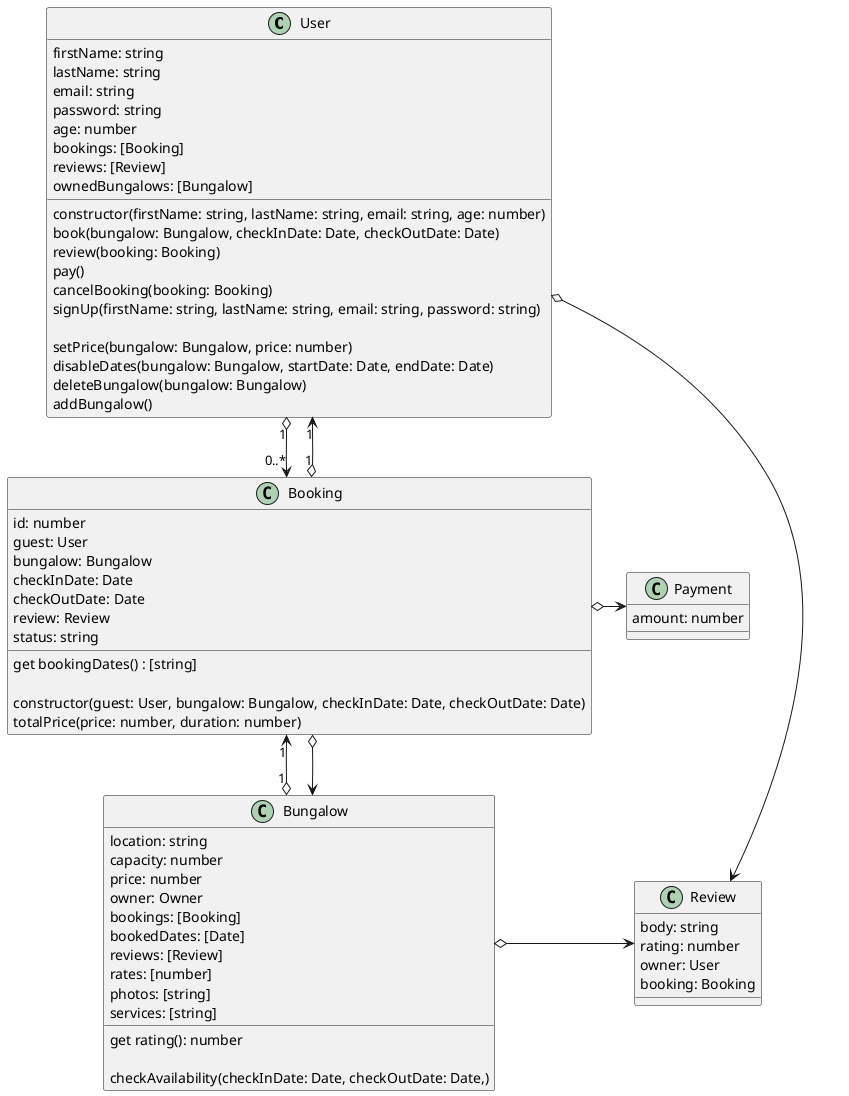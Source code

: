 @startuml Bungalow Booking Class Diagram
class User{
    firstName: string
    lastName: string
    email: string
    password: string
    age: number
    bookings: [Booking]
    reviews: [Review]
    ownedBungalows: [Bungalow]

    constructor(firstName: string, lastName: string, email: string, age: number)
    book(bungalow: Bungalow, checkInDate: Date, checkOutDate: Date)
    review(booking: Booking)
    pay()
    cancelBooking(booking: Booking)
    signUp(firstName: string, lastName: string, email: string, password: string)

    setPrice(bungalow: Bungalow, price: number)
    disableDates(bungalow: Bungalow, startDate: Date, endDate: Date)
    deleteBungalow(bungalow: Bungalow)
    addBungalow()
}

class Bungalow{
    location: string
    capacity: number
    price: number
    owner: Owner
    bookings: [Booking]
    bookedDates: [Date]
    reviews: [Review]
    rates: [number]
    photos: [string]
    services: [string]
    get rating(): number

    checkAvailability(checkInDate: Date, checkOutDate: Date,)

}

class Booking{
    id: number
    guest: User
    bungalow: Bungalow
    checkInDate: Date
    checkOutDate: Date
    review: Review
    status: string
    get bookingDates() : [string]

    constructor(guest: User, bungalow: Bungalow, checkInDate: Date, checkOutDate: Date)
    totalPrice(price: number, duration: number)
}

class Review {
    body: string
    rating: number
    owner: User
    booking: Booking
}

class Payment{
    amount: number
}

Bungalow o-> Review
User o--> Review
User "1" o-->"0..*" Booking
Booking "1" o-->"1" User
Booking "1" <--o "1" Bungalow
Booking o--> Bungalow
Booking o-> Payment

@enduml
